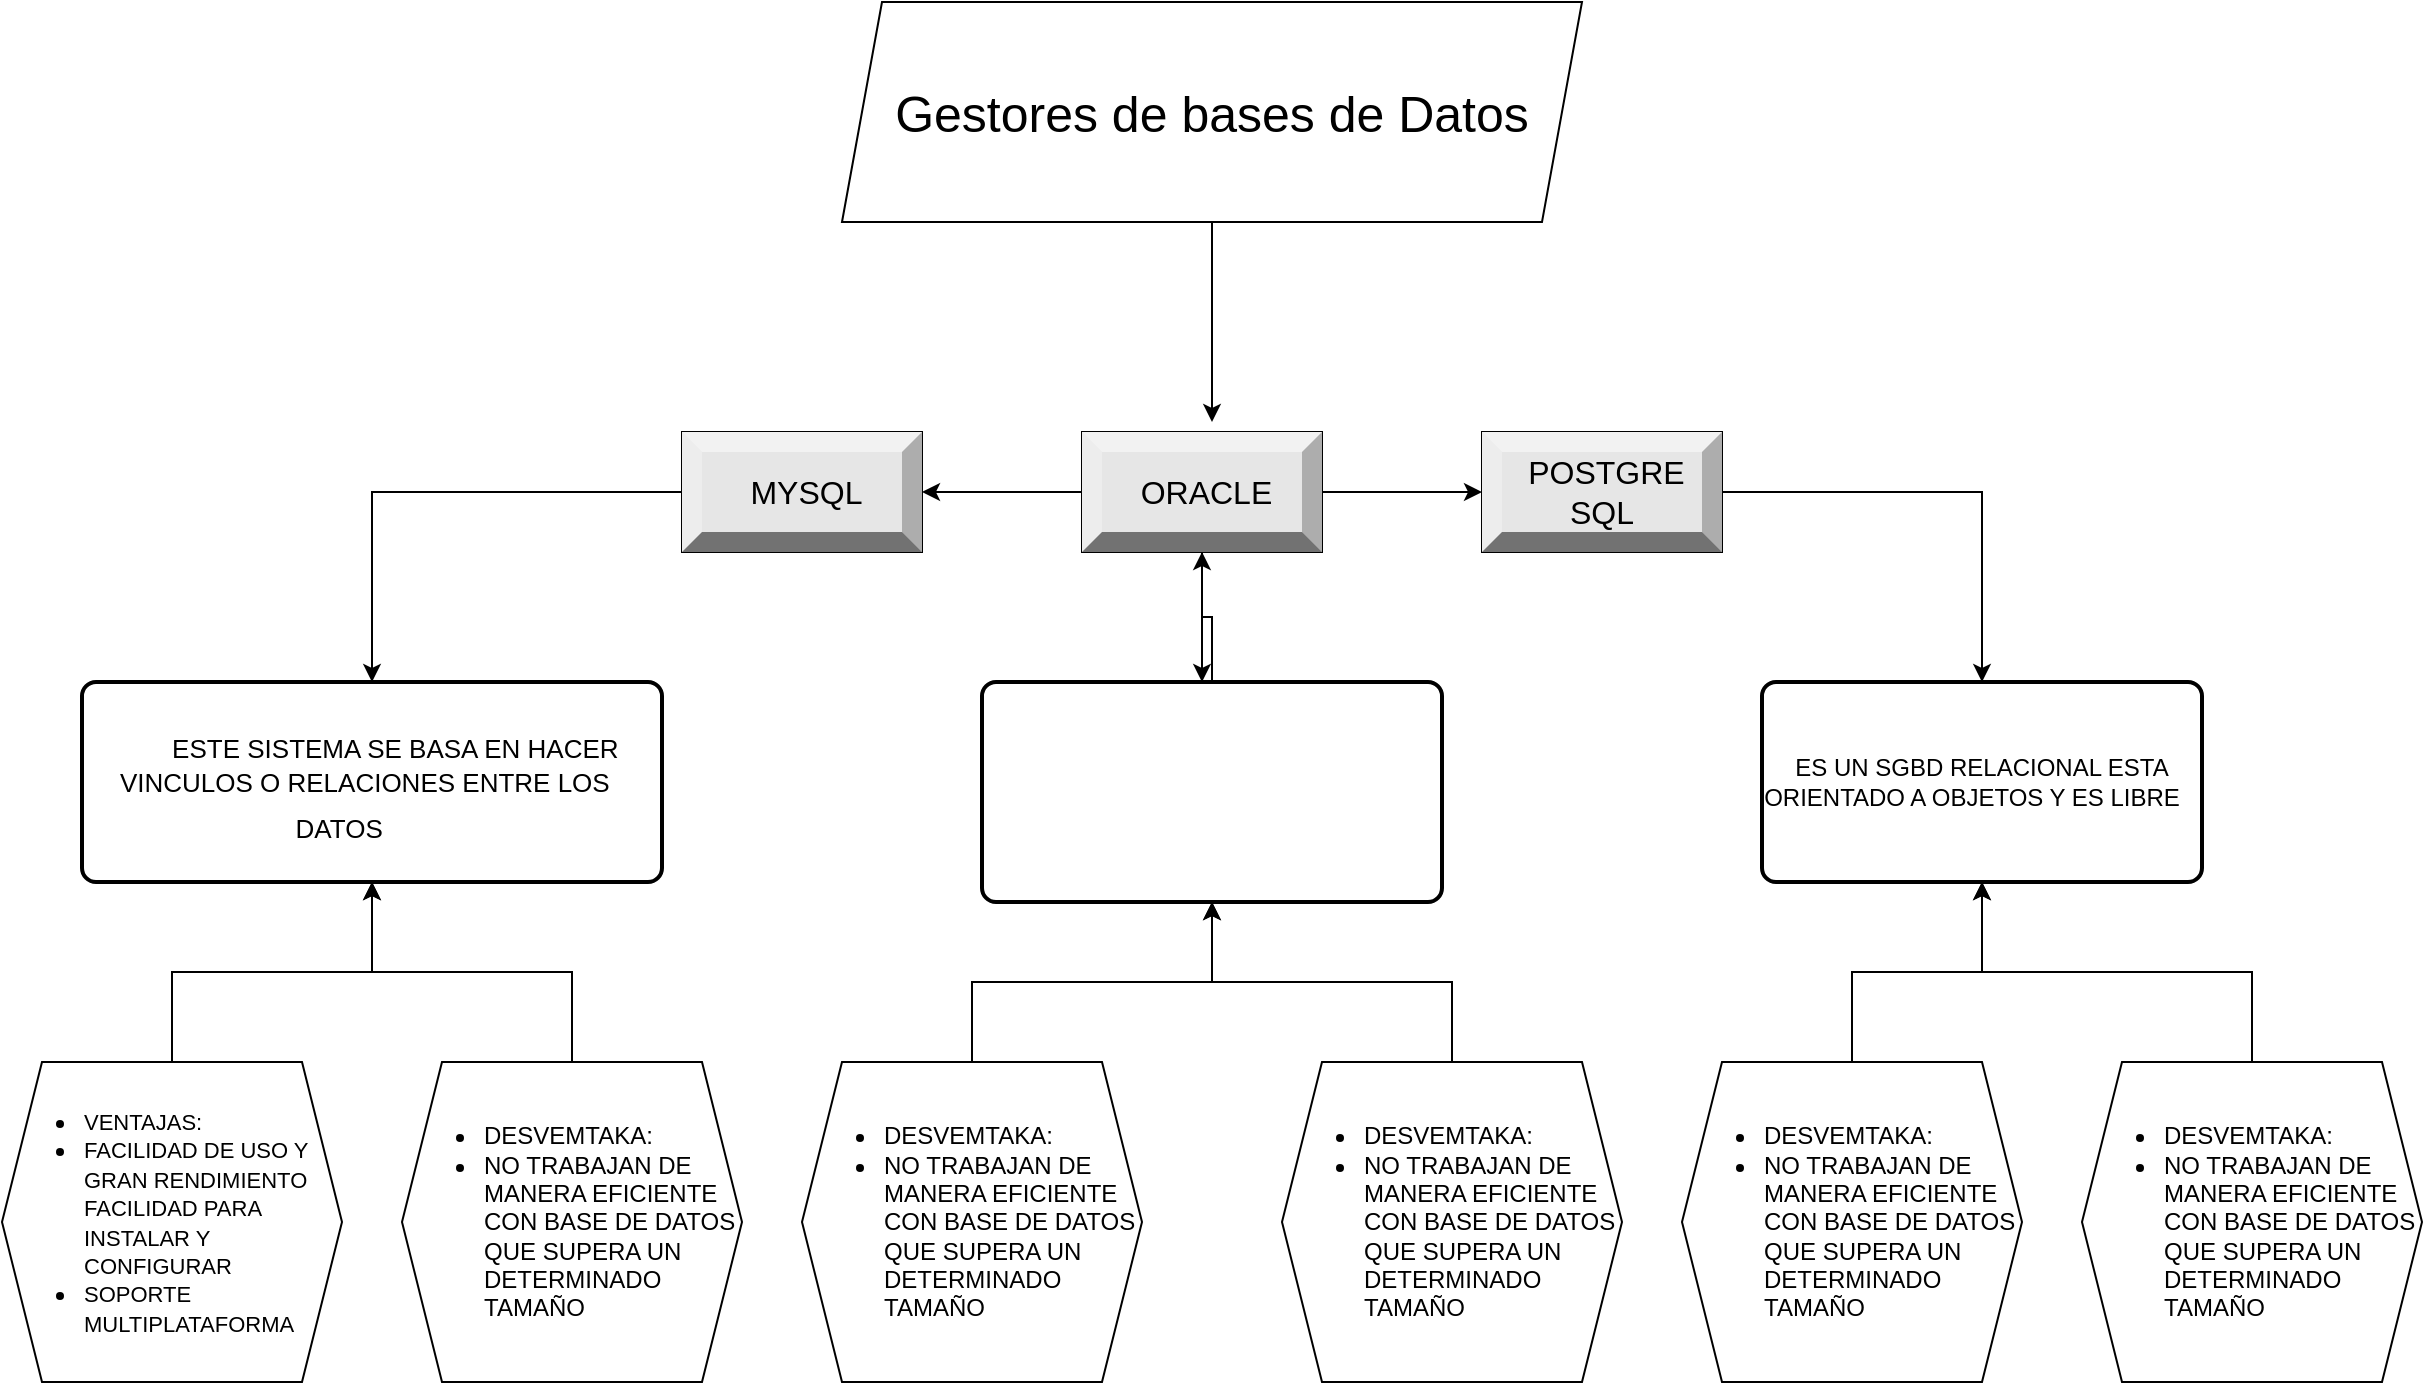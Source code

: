 <mxfile version="22.1.9" type="github">
  <diagram name="Página-1" id="bU0bgOvAKqYtEfahXp6e">
    <mxGraphModel dx="2335" dy="946" grid="1" gridSize="10" guides="1" tooltips="1" connect="1" arrows="1" fold="1" page="1" pageScale="1" pageWidth="827" pageHeight="1169" math="0" shadow="0">
      <root>
        <mxCell id="0" />
        <mxCell id="1" parent="0" />
        <mxCell id="KcScVtAwubOT3udj_Sm9-58" style="edgeStyle=orthogonalEdgeStyle;rounded=0;orthogonalLoop=1;jettySize=auto;html=1;" parent="1" source="KcScVtAwubOT3udj_Sm9-5" edge="1">
          <mxGeometry relative="1" as="geometry">
            <mxPoint x="365" y="560" as="targetPoint" />
          </mxGeometry>
        </mxCell>
        <mxCell id="KcScVtAwubOT3udj_Sm9-5" value="&lt;font style=&quot;font-size: 25px;&quot;&gt;Gestores de bases de Datos&lt;/font&gt;" style="shape=parallelogram;perimeter=parallelogramPerimeter;whiteSpace=wrap;html=1;fixedSize=1;" parent="1" vertex="1">
          <mxGeometry x="180" y="350" width="370" height="110" as="geometry" />
        </mxCell>
        <mxCell id="KcScVtAwubOT3udj_Sm9-10" value="" style="edgeStyle=orthogonalEdgeStyle;rounded=0;orthogonalLoop=1;jettySize=auto;html=1;" parent="1" source="KcScVtAwubOT3udj_Sm9-7" target="KcScVtAwubOT3udj_Sm9-9" edge="1">
          <mxGeometry relative="1" as="geometry" />
        </mxCell>
        <mxCell id="KcScVtAwubOT3udj_Sm9-12" value="" style="edgeStyle=orthogonalEdgeStyle;rounded=0;orthogonalLoop=1;jettySize=auto;html=1;" parent="1" source="KcScVtAwubOT3udj_Sm9-7" target="KcScVtAwubOT3udj_Sm9-11" edge="1">
          <mxGeometry relative="1" as="geometry" />
        </mxCell>
        <mxCell id="KcScVtAwubOT3udj_Sm9-16" value="" style="edgeStyle=orthogonalEdgeStyle;rounded=0;orthogonalLoop=1;jettySize=auto;html=1;" parent="1" source="KcScVtAwubOT3udj_Sm9-7" edge="1">
          <mxGeometry relative="1" as="geometry">
            <mxPoint x="360" y="690" as="targetPoint" />
          </mxGeometry>
        </mxCell>
        <mxCell id="KcScVtAwubOT3udj_Sm9-7" value="MARIADB" style="whiteSpace=wrap;html=1;" parent="1" vertex="1">
          <mxGeometry x="300" y="565" width="120" height="60" as="geometry" />
        </mxCell>
        <mxCell id="KcScVtAwubOT3udj_Sm9-18" value="" style="edgeStyle=orthogonalEdgeStyle;rounded=0;orthogonalLoop=1;jettySize=auto;html=1;" parent="1" source="KcScVtAwubOT3udj_Sm9-9" target="KcScVtAwubOT3udj_Sm9-37" edge="1">
          <mxGeometry relative="1" as="geometry">
            <mxPoint x="550" y="710" as="targetPoint" />
          </mxGeometry>
        </mxCell>
        <mxCell id="KcScVtAwubOT3udj_Sm9-9" value="SQLITE" style="whiteSpace=wrap;html=1;" parent="1" vertex="1">
          <mxGeometry x="500" y="565" width="120" height="60" as="geometry" />
        </mxCell>
        <mxCell id="KcScVtAwubOT3udj_Sm9-11" value="MYSQL" style="whiteSpace=wrap;html=1;" parent="1" vertex="1">
          <mxGeometry x="100" y="565" width="120" height="60" as="geometry" />
        </mxCell>
        <mxCell id="KcScVtAwubOT3udj_Sm9-31" value="&lt;font style=&quot;font-size: 16px;&quot;&gt;&amp;nbsp;ORACLE&lt;/font&gt;" style="labelPosition=center;verticalLabelPosition=middle;align=center;html=1;shape=mxgraph.basic.shaded_button;dx=10;fillColor=#E6E6E6;strokeColor=none;whiteSpace=wrap;" parent="1" vertex="1">
          <mxGeometry x="300" y="565" width="120" height="60" as="geometry" />
        </mxCell>
        <mxCell id="KcScVtAwubOT3udj_Sm9-32" value="&lt;font style=&quot;font-size: 16px;&quot;&gt;&amp;nbsp;&lt;font style=&quot;font-size: 16px;&quot;&gt;POSTGRE&lt;/font&gt; &lt;font style=&quot;font-size: 16px;&quot;&gt;SQL&lt;/font&gt;&lt;/font&gt;" style="labelPosition=center;verticalLabelPosition=middle;align=center;html=1;shape=mxgraph.basic.shaded_button;dx=10;fillColor=#E6E6E6;strokeColor=none;whiteSpace=wrap;" parent="1" vertex="1">
          <mxGeometry x="500" y="565" width="120" height="60" as="geometry" />
        </mxCell>
        <mxCell id="KcScVtAwubOT3udj_Sm9-57" value="" style="edgeStyle=orthogonalEdgeStyle;rounded=0;orthogonalLoop=1;jettySize=auto;html=1;" parent="1" source="KcScVtAwubOT3udj_Sm9-34" target="KcScVtAwubOT3udj_Sm9-35" edge="1">
          <mxGeometry relative="1" as="geometry" />
        </mxCell>
        <mxCell id="KcScVtAwubOT3udj_Sm9-34" value="&lt;font style=&quot;font-size: 16px;&quot;&gt;&amp;nbsp;MYSQL&lt;/font&gt;" style="labelPosition=center;verticalLabelPosition=middle;align=center;html=1;shape=mxgraph.basic.shaded_button;dx=10;fillColor=#E6E6E6;strokeColor=none;whiteSpace=wrap;" parent="1" vertex="1">
          <mxGeometry x="100" y="565" width="120" height="60" as="geometry" />
        </mxCell>
        <mxCell id="KcScVtAwubOT3udj_Sm9-35" value="&lt;div style=&quot;&quot;&gt;&lt;font style=&quot;font-size: 21px;&quot;&gt;&amp;nbsp; &amp;nbsp;&amp;nbsp;&lt;/font&gt;&lt;font style=&quot;font-size: 13px;&quot;&gt;ESTE SISTEMA SE BASA EN HACER VINCULOS O RELACIONES ENTRE LOS &amp;nbsp; DATOS &lt;/font&gt;&lt;font style=&quot;font-size: 21px;&quot;&gt;&amp;nbsp; &amp;nbsp; &amp;nbsp;&lt;/font&gt;&lt;/div&gt;" style="rounded=1;whiteSpace=wrap;html=1;absoluteArcSize=1;arcSize=14;strokeWidth=2;align=center;" parent="1" vertex="1">
          <mxGeometry x="-200" y="690" width="290" height="100" as="geometry" />
        </mxCell>
        <mxCell id="BMDmxw6lj4DjaYSlCYrs-41" value="" style="edgeStyle=orthogonalEdgeStyle;rounded=0;orthogonalLoop=1;jettySize=auto;html=1;" edge="1" parent="1" source="KcScVtAwubOT3udj_Sm9-36" target="KcScVtAwubOT3udj_Sm9-31">
          <mxGeometry relative="1" as="geometry" />
        </mxCell>
        <mxCell id="KcScVtAwubOT3udj_Sm9-36" value="" style="rounded=1;whiteSpace=wrap;html=1;absoluteArcSize=1;arcSize=14;strokeWidth=2;" parent="1" vertex="1">
          <mxGeometry x="250" y="690" width="230" height="110" as="geometry" />
        </mxCell>
        <mxCell id="KcScVtAwubOT3udj_Sm9-37" value="ES UN SGBD RELACIONAL ESTA ORIENTADO A OBJETOS Y ES LIBRE &amp;nbsp;&amp;nbsp;" style="rounded=1;whiteSpace=wrap;html=1;absoluteArcSize=1;arcSize=14;strokeWidth=2;" parent="1" vertex="1">
          <mxGeometry x="640" y="690" width="220" height="100" as="geometry" />
        </mxCell>
        <mxCell id="BMDmxw6lj4DjaYSlCYrs-36" value="" style="edgeStyle=orthogonalEdgeStyle;rounded=0;orthogonalLoop=1;jettySize=auto;html=1;" edge="1" parent="1" source="BMDmxw6lj4DjaYSlCYrs-10" target="KcScVtAwubOT3udj_Sm9-35">
          <mxGeometry relative="1" as="geometry" />
        </mxCell>
        <mxCell id="BMDmxw6lj4DjaYSlCYrs-10" value="&lt;div style=&quot;&quot;&gt;&lt;ul&gt;&lt;li style=&quot;text-align: left;&quot;&gt;&lt;span style=&quot;font-size: 11px;&quot;&gt;VENTAJAS:&lt;/span&gt;&lt;br&gt;&lt;/li&gt;&lt;li style=&quot;text-align: left;&quot;&gt;&lt;span style=&quot;font-size: 11px;&quot;&gt;FACILIDAD DE USO Y GRAN RENDIMIENTO FACILIDAD PARA INSTALAR Y CONFIGURAR&lt;/span&gt;&lt;br&gt;&lt;/li&gt;&lt;li style=&quot;text-align: left;&quot;&gt;&lt;span style=&quot;font-size: 11px;&quot;&gt;SOPORTE MULTIPLATAFORMA&lt;/span&gt;&lt;br&gt;&lt;/li&gt;&lt;/ul&gt;&lt;/div&gt;" style="shape=hexagon;perimeter=hexagonPerimeter2;whiteSpace=wrap;html=1;fixedSize=1;align=center;size=20;" vertex="1" parent="1">
          <mxGeometry x="-240" y="880" width="170" height="160" as="geometry" />
        </mxCell>
        <mxCell id="BMDmxw6lj4DjaYSlCYrs-37" value="" style="edgeStyle=orthogonalEdgeStyle;rounded=0;orthogonalLoop=1;jettySize=auto;html=1;" edge="1" parent="1" source="BMDmxw6lj4DjaYSlCYrs-11" target="KcScVtAwubOT3udj_Sm9-35">
          <mxGeometry relative="1" as="geometry" />
        </mxCell>
        <mxCell id="BMDmxw6lj4DjaYSlCYrs-11" value="&lt;ul style=&quot;&quot;&gt;&lt;li style=&quot;text-align: left;&quot;&gt;&lt;span style=&quot;&quot;&gt;DESVEMTAKA:&amp;nbsp;&lt;/span&gt;&lt;/li&gt;&lt;li style=&quot;text-align: left;&quot;&gt;&lt;span style=&quot;&quot;&gt;NO TRABAJAN DE MANERA EFICIENTE CON BASE DE DATOS QUE SUPERA UN DETERMINADO TAMAÑO&lt;/span&gt;&lt;br&gt;&lt;/li&gt;&lt;/ul&gt;" style="shape=hexagon;perimeter=hexagonPerimeter2;whiteSpace=wrap;html=1;fixedSize=1;" vertex="1" parent="1">
          <mxGeometry x="-40" y="880" width="170" height="160" as="geometry" />
        </mxCell>
        <mxCell id="BMDmxw6lj4DjaYSlCYrs-44" value="" style="edgeStyle=orthogonalEdgeStyle;rounded=0;orthogonalLoop=1;jettySize=auto;html=1;" edge="1" parent="1" source="BMDmxw6lj4DjaYSlCYrs-16" target="KcScVtAwubOT3udj_Sm9-36">
          <mxGeometry relative="1" as="geometry" />
        </mxCell>
        <mxCell id="BMDmxw6lj4DjaYSlCYrs-16" value="&lt;ul style=&quot;&quot;&gt;&lt;li style=&quot;text-align: left;&quot;&gt;&lt;span style=&quot;&quot;&gt;DESVEMTAKA:&amp;nbsp;&lt;/span&gt;&lt;/li&gt;&lt;li style=&quot;text-align: left;&quot;&gt;&lt;span style=&quot;&quot;&gt;NO TRABAJAN DE MANERA EFICIENTE CON BASE DE DATOS QUE SUPERA UN DETERMINADO TAMAÑO&lt;/span&gt;&lt;br&gt;&lt;/li&gt;&lt;/ul&gt;" style="shape=hexagon;perimeter=hexagonPerimeter2;whiteSpace=wrap;html=1;fixedSize=1;" vertex="1" parent="1">
          <mxGeometry x="160" y="880" width="170" height="160" as="geometry" />
        </mxCell>
        <mxCell id="BMDmxw6lj4DjaYSlCYrs-39" value="" style="edgeStyle=orthogonalEdgeStyle;rounded=0;orthogonalLoop=1;jettySize=auto;html=1;" edge="1" parent="1" source="BMDmxw6lj4DjaYSlCYrs-17" target="KcScVtAwubOT3udj_Sm9-37">
          <mxGeometry relative="1" as="geometry" />
        </mxCell>
        <mxCell id="BMDmxw6lj4DjaYSlCYrs-17" value="&lt;ul style=&quot;&quot;&gt;&lt;li style=&quot;text-align: left;&quot;&gt;&lt;span style=&quot;&quot;&gt;DESVEMTAKA:&amp;nbsp;&lt;/span&gt;&lt;/li&gt;&lt;li style=&quot;text-align: left;&quot;&gt;&lt;span style=&quot;&quot;&gt;NO TRABAJAN DE MANERA EFICIENTE CON BASE DE DATOS QUE SUPERA UN DETERMINADO TAMAÑO&lt;/span&gt;&lt;br&gt;&lt;/li&gt;&lt;/ul&gt;" style="shape=hexagon;perimeter=hexagonPerimeter2;whiteSpace=wrap;html=1;fixedSize=1;" vertex="1" parent="1">
          <mxGeometry x="600" y="880" width="170" height="160" as="geometry" />
        </mxCell>
        <mxCell id="BMDmxw6lj4DjaYSlCYrs-38" value="" style="edgeStyle=orthogonalEdgeStyle;rounded=0;orthogonalLoop=1;jettySize=auto;html=1;" edge="1" parent="1" source="BMDmxw6lj4DjaYSlCYrs-18" target="KcScVtAwubOT3udj_Sm9-37">
          <mxGeometry relative="1" as="geometry" />
        </mxCell>
        <mxCell id="BMDmxw6lj4DjaYSlCYrs-18" value="&lt;ul style=&quot;&quot;&gt;&lt;li style=&quot;text-align: left;&quot;&gt;&lt;span style=&quot;&quot;&gt;DESVEMTAKA:&amp;nbsp;&lt;/span&gt;&lt;/li&gt;&lt;li style=&quot;text-align: left;&quot;&gt;&lt;span style=&quot;&quot;&gt;NO TRABAJAN DE MANERA EFICIENTE CON BASE DE DATOS QUE SUPERA UN DETERMINADO TAMAÑO&lt;/span&gt;&lt;br&gt;&lt;/li&gt;&lt;/ul&gt;" style="shape=hexagon;perimeter=hexagonPerimeter2;whiteSpace=wrap;html=1;fixedSize=1;" vertex="1" parent="1">
          <mxGeometry x="800" y="880" width="170" height="160" as="geometry" />
        </mxCell>
        <mxCell id="BMDmxw6lj4DjaYSlCYrs-45" value="" style="edgeStyle=orthogonalEdgeStyle;rounded=0;orthogonalLoop=1;jettySize=auto;html=1;" edge="1" parent="1" source="BMDmxw6lj4DjaYSlCYrs-19" target="KcScVtAwubOT3udj_Sm9-36">
          <mxGeometry relative="1" as="geometry" />
        </mxCell>
        <mxCell id="BMDmxw6lj4DjaYSlCYrs-19" value="&lt;ul style=&quot;&quot;&gt;&lt;li style=&quot;text-align: left;&quot;&gt;&lt;span style=&quot;&quot;&gt;DESVEMTAKA:&amp;nbsp;&lt;/span&gt;&lt;/li&gt;&lt;li style=&quot;text-align: left;&quot;&gt;&lt;span style=&quot;&quot;&gt;NO TRABAJAN DE MANERA EFICIENTE CON BASE DE DATOS QUE SUPERA UN DETERMINADO TAMAÑO&lt;/span&gt;&lt;br&gt;&lt;/li&gt;&lt;/ul&gt;" style="shape=hexagon;perimeter=hexagonPerimeter2;whiteSpace=wrap;html=1;fixedSize=1;" vertex="1" parent="1">
          <mxGeometry x="400" y="880" width="170" height="160" as="geometry" />
        </mxCell>
      </root>
    </mxGraphModel>
  </diagram>
</mxfile>
